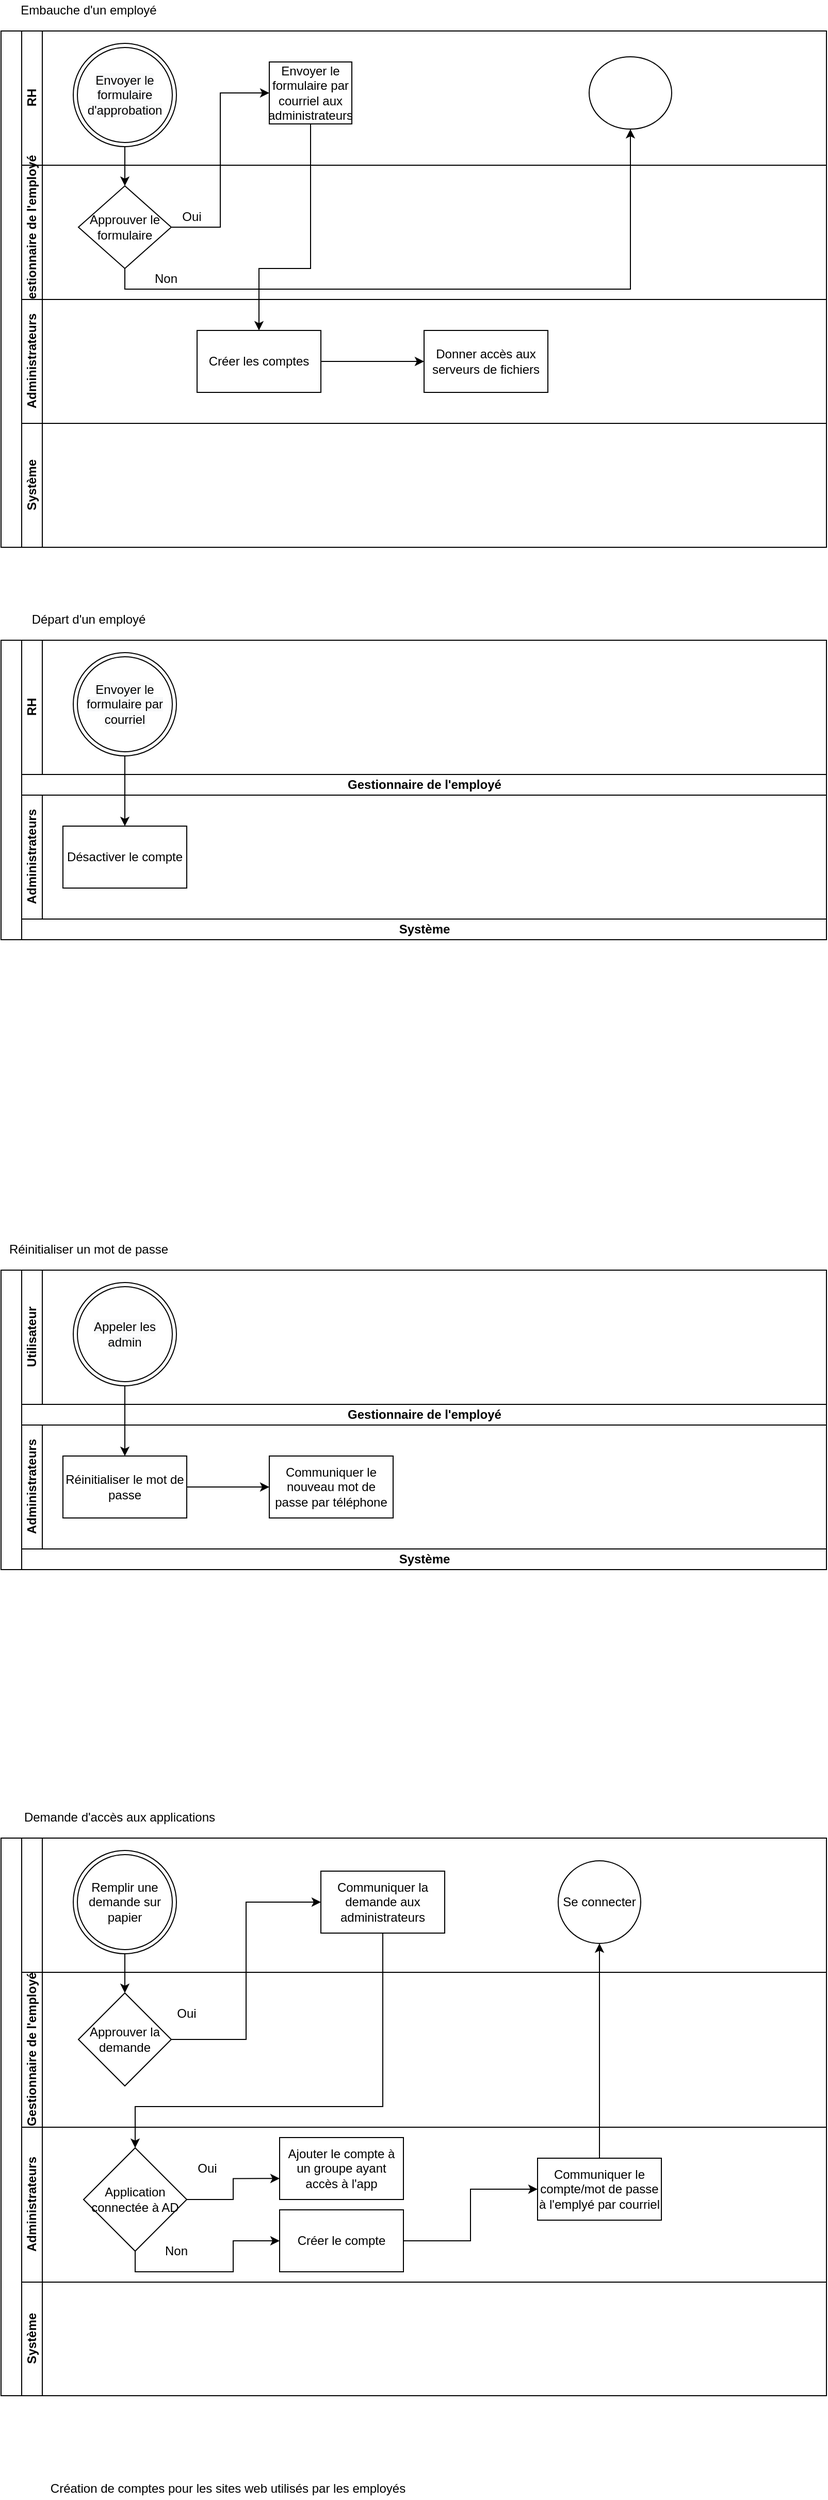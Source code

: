 <mxfile version="15.2.9" type="github">
  <diagram id="prtHgNgQTEPvFCAcTncT" name="Page-1">
    <mxGraphModel dx="1185" dy="662" grid="1" gridSize="10" guides="1" tooltips="1" connect="1" arrows="1" fold="1" page="1" pageScale="1" pageWidth="1654" pageHeight="2336" math="0" shadow="0">
      <root>
        <mxCell id="0" />
        <mxCell id="1" parent="0" />
        <mxCell id="dNxyNK7c78bLwvsdeMH5-19" value="" style="swimlane;html=1;childLayout=stackLayout;resizeParent=1;resizeParentMax=0;horizontal=0;startSize=20;horizontalStack=0;" parent="1" vertex="1">
          <mxGeometry x="120" y="120" width="800" height="500" as="geometry" />
        </mxCell>
        <mxCell id="dNxyNK7c78bLwvsdeMH5-20" value="RH" style="swimlane;html=1;startSize=20;horizontal=0;" parent="dNxyNK7c78bLwvsdeMH5-19" vertex="1">
          <mxGeometry x="20" width="780" height="130" as="geometry" />
        </mxCell>
        <mxCell id="dNxyNK7c78bLwvsdeMH5-30" value="Envoyer le formulaire par courriel aux administrateurs" style="rounded=0;whiteSpace=wrap;html=1;fontFamily=Helvetica;fontSize=12;fontColor=#000000;align=center;" parent="dNxyNK7c78bLwvsdeMH5-20" vertex="1">
          <mxGeometry x="240" y="30" width="80" height="60" as="geometry" />
        </mxCell>
        <mxCell id="dNxyNK7c78bLwvsdeMH5-32" value="" style="ellipse;whiteSpace=wrap;html=1;" parent="dNxyNK7c78bLwvsdeMH5-20" vertex="1">
          <mxGeometry x="550" y="25" width="80" height="70" as="geometry" />
        </mxCell>
        <mxCell id="h7d_n7X5Samg1bgAYFWk-15" value="&lt;span style=&quot;color: rgb(0 , 0 , 0) ; font-family: &amp;#34;helvetica&amp;#34; ; font-size: 12px ; font-style: normal ; font-weight: 400 ; letter-spacing: normal ; text-align: center ; text-indent: 0px ; text-transform: none ; word-spacing: 0px ; background-color: rgb(248 , 249 , 250) ; display: inline ; float: none&quot;&gt;Envoyer le formulaire d&#39;approbation&lt;/span&gt;" style="ellipse;shape=doubleEllipse;whiteSpace=wrap;html=1;aspect=fixed;" vertex="1" parent="dNxyNK7c78bLwvsdeMH5-20">
          <mxGeometry x="50" y="12" width="100" height="100" as="geometry" />
        </mxCell>
        <mxCell id="h7d_n7X5Samg1bgAYFWk-5" value="Gestionnaire de l&#39;employé" style="swimlane;html=1;startSize=20;horizontal=0;" vertex="1" parent="dNxyNK7c78bLwvsdeMH5-19">
          <mxGeometry x="20" y="130" width="780" height="130" as="geometry" />
        </mxCell>
        <mxCell id="h7d_n7X5Samg1bgAYFWk-8" value="Approuver le formulaire" style="rhombus;whiteSpace=wrap;html=1;fontFamily=Helvetica;fontSize=12;fontColor=#000000;align=center;" vertex="1" parent="h7d_n7X5Samg1bgAYFWk-5">
          <mxGeometry x="55" y="20" width="90" height="80" as="geometry" />
        </mxCell>
        <mxCell id="h7d_n7X5Samg1bgAYFWk-13" value="Oui" style="text;html=1;strokeColor=none;fillColor=none;align=center;verticalAlign=middle;whiteSpace=wrap;rounded=0;" vertex="1" parent="h7d_n7X5Samg1bgAYFWk-5">
          <mxGeometry x="145" y="40" width="40" height="20" as="geometry" />
        </mxCell>
        <mxCell id="h7d_n7X5Samg1bgAYFWk-12" value="Non" style="text;html=1;strokeColor=none;fillColor=none;align=center;verticalAlign=middle;whiteSpace=wrap;rounded=0;" vertex="1" parent="h7d_n7X5Samg1bgAYFWk-5">
          <mxGeometry x="120" y="100" width="40" height="20" as="geometry" />
        </mxCell>
        <mxCell id="dNxyNK7c78bLwvsdeMH5-21" value="Administrateurs" style="swimlane;html=1;startSize=20;horizontal=0;" parent="dNxyNK7c78bLwvsdeMH5-19" vertex="1">
          <mxGeometry x="20" y="260" width="780" height="120" as="geometry" />
        </mxCell>
        <mxCell id="h7d_n7X5Samg1bgAYFWk-16" value="Créer les comptes" style="rounded=0;whiteSpace=wrap;html=1;" vertex="1" parent="dNxyNK7c78bLwvsdeMH5-21">
          <mxGeometry x="170" y="30" width="120" height="60" as="geometry" />
        </mxCell>
        <mxCell id="h7d_n7X5Samg1bgAYFWk-18" value="Donner accès aux serveurs de fichiers" style="rounded=0;whiteSpace=wrap;html=1;" vertex="1" parent="dNxyNK7c78bLwvsdeMH5-21">
          <mxGeometry x="390" y="30" width="120" height="60" as="geometry" />
        </mxCell>
        <mxCell id="dNxyNK7c78bLwvsdeMH5-22" value="Système" style="swimlane;html=1;startSize=20;horizontal=0;" parent="dNxyNK7c78bLwvsdeMH5-19" vertex="1">
          <mxGeometry x="20" y="380" width="780" height="120" as="geometry" />
        </mxCell>
        <mxCell id="h7d_n7X5Samg1bgAYFWk-9" style="edgeStyle=orthogonalEdgeStyle;rounded=0;orthogonalLoop=1;jettySize=auto;html=1;entryX=0.5;entryY=0;entryDx=0;entryDy=0;exitX=0.5;exitY=1;exitDx=0;exitDy=0;" edge="1" parent="dNxyNK7c78bLwvsdeMH5-19" source="h7d_n7X5Samg1bgAYFWk-15" target="h7d_n7X5Samg1bgAYFWk-8">
          <mxGeometry relative="1" as="geometry">
            <mxPoint x="120" y="140" as="targetPoint" />
            <mxPoint x="120" y="105.0" as="sourcePoint" />
          </mxGeometry>
        </mxCell>
        <mxCell id="h7d_n7X5Samg1bgAYFWk-11" style="edgeStyle=orthogonalEdgeStyle;rounded=0;orthogonalLoop=1;jettySize=auto;html=1;entryX=0;entryY=0.5;entryDx=0;entryDy=0;" edge="1" parent="dNxyNK7c78bLwvsdeMH5-19" source="h7d_n7X5Samg1bgAYFWk-8" target="dNxyNK7c78bLwvsdeMH5-30">
          <mxGeometry relative="1" as="geometry" />
        </mxCell>
        <mxCell id="h7d_n7X5Samg1bgAYFWk-14" style="edgeStyle=orthogonalEdgeStyle;rounded=0;orthogonalLoop=1;jettySize=auto;html=1;entryX=0.5;entryY=1;entryDx=0;entryDy=0;exitX=0.5;exitY=1;exitDx=0;exitDy=0;" edge="1" parent="dNxyNK7c78bLwvsdeMH5-19" source="h7d_n7X5Samg1bgAYFWk-8" target="dNxyNK7c78bLwvsdeMH5-32">
          <mxGeometry relative="1" as="geometry">
            <mxPoint x="120" y="230" as="sourcePoint" />
          </mxGeometry>
        </mxCell>
        <mxCell id="dNxyNK7c78bLwvsdeMH5-33" value="" style="edgeStyle=orthogonalEdgeStyle;rounded=0;orthogonalLoop=1;jettySize=auto;html=1;endArrow=classic;endFill=1;entryX=0.5;entryY=0;entryDx=0;entryDy=0;" parent="dNxyNK7c78bLwvsdeMH5-19" source="dNxyNK7c78bLwvsdeMH5-30" target="h7d_n7X5Samg1bgAYFWk-16" edge="1">
          <mxGeometry relative="1" as="geometry">
            <mxPoint x="440" y="330" as="targetPoint" />
            <Array as="points">
              <mxPoint x="300" y="230" />
              <mxPoint x="250" y="230" />
            </Array>
          </mxGeometry>
        </mxCell>
        <mxCell id="h7d_n7X5Samg1bgAYFWk-2" value="Embauche d&#39;un employé" style="text;html=1;strokeColor=none;fillColor=none;align=center;verticalAlign=middle;whiteSpace=wrap;rounded=0;" vertex="1" parent="1">
          <mxGeometry x="120" y="90" width="170" height="20" as="geometry" />
        </mxCell>
        <mxCell id="h7d_n7X5Samg1bgAYFWk-17" style="edgeStyle=orthogonalEdgeStyle;rounded=0;orthogonalLoop=1;jettySize=auto;html=1;" edge="1" parent="1" source="h7d_n7X5Samg1bgAYFWk-16">
          <mxGeometry relative="1" as="geometry">
            <mxPoint x="530" y="440" as="targetPoint" />
          </mxGeometry>
        </mxCell>
        <mxCell id="h7d_n7X5Samg1bgAYFWk-19" value="" style="swimlane;html=1;childLayout=stackLayout;resizeParent=1;resizeParentMax=0;horizontal=0;startSize=20;horizontalStack=0;" vertex="1" parent="1">
          <mxGeometry x="120" y="710" width="800" height="290" as="geometry" />
        </mxCell>
        <mxCell id="h7d_n7X5Samg1bgAYFWk-20" value="RH" style="swimlane;html=1;startSize=20;horizontal=0;" vertex="1" parent="h7d_n7X5Samg1bgAYFWk-19">
          <mxGeometry x="20" width="780" height="130" as="geometry" />
        </mxCell>
        <mxCell id="h7d_n7X5Samg1bgAYFWk-23" value="&lt;span style=&quot;color: rgb(0 , 0 , 0) ; font-family: &amp;#34;helvetica&amp;#34; ; font-size: 12px ; font-style: normal ; font-weight: 400 ; letter-spacing: normal ; text-align: center ; text-indent: 0px ; text-transform: none ; word-spacing: 0px ; background-color: rgb(248 , 249 , 250) ; display: inline ; float: none&quot;&gt;Envoyer le formulaire par courriel&lt;/span&gt;" style="ellipse;shape=doubleEllipse;whiteSpace=wrap;html=1;aspect=fixed;" vertex="1" parent="h7d_n7X5Samg1bgAYFWk-20">
          <mxGeometry x="50" y="12" width="100" height="100" as="geometry" />
        </mxCell>
        <mxCell id="h7d_n7X5Samg1bgAYFWk-24" value="Gestionnaire de l&#39;employé" style="swimlane;html=1;startSize=20;horizontal=0;" vertex="1" collapsed="1" parent="h7d_n7X5Samg1bgAYFWk-19">
          <mxGeometry x="20" y="130" width="780" height="20" as="geometry">
            <mxRectangle x="20" y="130" width="780" height="130" as="alternateBounds" />
          </mxGeometry>
        </mxCell>
        <mxCell id="h7d_n7X5Samg1bgAYFWk-28" value="Administrateurs" style="swimlane;html=1;startSize=20;horizontal=0;" vertex="1" parent="h7d_n7X5Samg1bgAYFWk-19">
          <mxGeometry x="20" y="150" width="780" height="120" as="geometry" />
        </mxCell>
        <mxCell id="h7d_n7X5Samg1bgAYFWk-29" value="Désactiver le compte" style="rounded=0;whiteSpace=wrap;html=1;" vertex="1" parent="h7d_n7X5Samg1bgAYFWk-28">
          <mxGeometry x="40" y="30" width="120" height="60" as="geometry" />
        </mxCell>
        <mxCell id="h7d_n7X5Samg1bgAYFWk-31" value="Système" style="swimlane;html=1;startSize=20;horizontal=0;" vertex="1" collapsed="1" parent="h7d_n7X5Samg1bgAYFWk-19">
          <mxGeometry x="20" y="270" width="780" height="20" as="geometry">
            <mxRectangle x="20" y="270" width="780" height="120" as="alternateBounds" />
          </mxGeometry>
        </mxCell>
        <mxCell id="h7d_n7X5Samg1bgAYFWk-32" style="edgeStyle=orthogonalEdgeStyle;rounded=0;orthogonalLoop=1;jettySize=auto;html=1;exitX=0.5;exitY=1;exitDx=0;exitDy=0;" edge="1" parent="h7d_n7X5Samg1bgAYFWk-19" source="h7d_n7X5Samg1bgAYFWk-23" target="h7d_n7X5Samg1bgAYFWk-29">
          <mxGeometry relative="1" as="geometry">
            <mxPoint x="120" y="150" as="targetPoint" />
            <mxPoint x="120" y="105.0" as="sourcePoint" />
          </mxGeometry>
        </mxCell>
        <mxCell id="h7d_n7X5Samg1bgAYFWk-36" value="Départ d&#39;un employé" style="text;html=1;strokeColor=none;fillColor=none;align=center;verticalAlign=middle;whiteSpace=wrap;rounded=0;" vertex="1" parent="1">
          <mxGeometry x="120" y="680" width="170" height="20" as="geometry" />
        </mxCell>
        <mxCell id="h7d_n7X5Samg1bgAYFWk-38" value="" style="swimlane;html=1;childLayout=stackLayout;resizeParent=1;resizeParentMax=0;horizontal=0;startSize=20;horizontalStack=0;" vertex="1" parent="1">
          <mxGeometry x="120" y="1320" width="800" height="290" as="geometry" />
        </mxCell>
        <mxCell id="h7d_n7X5Samg1bgAYFWk-39" value="Utilisateur" style="swimlane;html=1;startSize=20;horizontal=0;" vertex="1" parent="h7d_n7X5Samg1bgAYFWk-38">
          <mxGeometry x="20" width="780" height="130" as="geometry" />
        </mxCell>
        <mxCell id="h7d_n7X5Samg1bgAYFWk-40" value="&lt;span style=&quot;color: rgb(0 , 0 , 0) ; font-family: &amp;#34;helvetica&amp;#34; ; font-size: 12px ; font-style: normal ; font-weight: 400 ; letter-spacing: normal ; text-align: center ; text-indent: 0px ; text-transform: none ; word-spacing: 0px ; background-color: rgb(248 , 249 , 250) ; display: inline ; float: none&quot;&gt;Appeler les admin&lt;/span&gt;" style="ellipse;shape=doubleEllipse;whiteSpace=wrap;html=1;aspect=fixed;" vertex="1" parent="h7d_n7X5Samg1bgAYFWk-39">
          <mxGeometry x="50" y="12" width="100" height="100" as="geometry" />
        </mxCell>
        <mxCell id="h7d_n7X5Samg1bgAYFWk-41" value="Gestionnaire de l&#39;employé" style="swimlane;html=1;startSize=20;horizontal=0;" vertex="1" collapsed="1" parent="h7d_n7X5Samg1bgAYFWk-38">
          <mxGeometry x="20" y="130" width="780" height="20" as="geometry">
            <mxRectangle x="20" y="130" width="780" height="130" as="alternateBounds" />
          </mxGeometry>
        </mxCell>
        <mxCell id="h7d_n7X5Samg1bgAYFWk-42" value="Administrateurs" style="swimlane;html=1;startSize=20;horizontal=0;" vertex="1" parent="h7d_n7X5Samg1bgAYFWk-38">
          <mxGeometry x="20" y="150" width="780" height="120" as="geometry" />
        </mxCell>
        <mxCell id="h7d_n7X5Samg1bgAYFWk-48" style="edgeStyle=orthogonalEdgeStyle;rounded=0;orthogonalLoop=1;jettySize=auto;html=1;" edge="1" parent="h7d_n7X5Samg1bgAYFWk-42" source="h7d_n7X5Samg1bgAYFWk-43" target="h7d_n7X5Samg1bgAYFWk-47">
          <mxGeometry relative="1" as="geometry" />
        </mxCell>
        <mxCell id="h7d_n7X5Samg1bgAYFWk-43" value="Réinitialiser le mot de passe" style="rounded=0;whiteSpace=wrap;html=1;" vertex="1" parent="h7d_n7X5Samg1bgAYFWk-42">
          <mxGeometry x="40" y="30" width="120" height="60" as="geometry" />
        </mxCell>
        <mxCell id="h7d_n7X5Samg1bgAYFWk-47" value="Communiquer le nouveau mot de passe par téléphone" style="rounded=0;whiteSpace=wrap;html=1;" vertex="1" parent="h7d_n7X5Samg1bgAYFWk-42">
          <mxGeometry x="240" y="30" width="120" height="60" as="geometry" />
        </mxCell>
        <mxCell id="h7d_n7X5Samg1bgAYFWk-44" value="Système" style="swimlane;html=1;startSize=20;horizontal=0;" vertex="1" collapsed="1" parent="h7d_n7X5Samg1bgAYFWk-38">
          <mxGeometry x="20" y="270" width="780" height="20" as="geometry">
            <mxRectangle x="20" y="270" width="780" height="120" as="alternateBounds" />
          </mxGeometry>
        </mxCell>
        <mxCell id="h7d_n7X5Samg1bgAYFWk-45" style="edgeStyle=orthogonalEdgeStyle;rounded=0;orthogonalLoop=1;jettySize=auto;html=1;exitX=0.5;exitY=1;exitDx=0;exitDy=0;" edge="1" parent="h7d_n7X5Samg1bgAYFWk-38" source="h7d_n7X5Samg1bgAYFWk-40" target="h7d_n7X5Samg1bgAYFWk-43">
          <mxGeometry relative="1" as="geometry">
            <mxPoint x="120" y="150" as="targetPoint" />
            <mxPoint x="120" y="105.0" as="sourcePoint" />
          </mxGeometry>
        </mxCell>
        <mxCell id="h7d_n7X5Samg1bgAYFWk-46" value="Réinitialiser un mot de passe" style="text;html=1;strokeColor=none;fillColor=none;align=center;verticalAlign=middle;whiteSpace=wrap;rounded=0;" vertex="1" parent="1">
          <mxGeometry x="120" y="1290" width="170" height="20" as="geometry" />
        </mxCell>
        <mxCell id="h7d_n7X5Samg1bgAYFWk-49" value="" style="swimlane;html=1;childLayout=stackLayout;resizeParent=1;resizeParentMax=0;horizontal=0;startSize=20;horizontalStack=0;" vertex="1" parent="1">
          <mxGeometry x="120" y="1870" width="800" height="540" as="geometry" />
        </mxCell>
        <mxCell id="h7d_n7X5Samg1bgAYFWk-50" value="" style="swimlane;html=1;startSize=20;horizontal=0;" vertex="1" parent="h7d_n7X5Samg1bgAYFWk-49">
          <mxGeometry x="20" width="780" height="130" as="geometry" />
        </mxCell>
        <mxCell id="h7d_n7X5Samg1bgAYFWk-51" value="&lt;font face=&quot;helvetica&quot;&gt;Remplir une demande sur papier&lt;/font&gt;" style="ellipse;shape=doubleEllipse;whiteSpace=wrap;html=1;aspect=fixed;" vertex="1" parent="h7d_n7X5Samg1bgAYFWk-50">
          <mxGeometry x="50" y="12" width="100" height="100" as="geometry" />
        </mxCell>
        <mxCell id="h7d_n7X5Samg1bgAYFWk-63" value="Communiquer la demande aux administrateurs" style="rounded=0;whiteSpace=wrap;html=1;" vertex="1" parent="h7d_n7X5Samg1bgAYFWk-50">
          <mxGeometry x="290" y="32" width="120" height="60" as="geometry" />
        </mxCell>
        <mxCell id="h7d_n7X5Samg1bgAYFWk-70" value="Se connecter" style="ellipse;whiteSpace=wrap;html=1;aspect=fixed;fillColor=#FFFFFF;" vertex="1" parent="h7d_n7X5Samg1bgAYFWk-50">
          <mxGeometry x="520" y="22" width="80" height="80" as="geometry" />
        </mxCell>
        <mxCell id="h7d_n7X5Samg1bgAYFWk-52" value="Gestionnaire de l&#39;employé" style="swimlane;html=1;startSize=20;horizontal=0;" vertex="1" parent="h7d_n7X5Samg1bgAYFWk-49">
          <mxGeometry x="20" y="130" width="780" height="150" as="geometry">
            <mxRectangle x="20" y="130" width="780" height="20" as="alternateBounds" />
          </mxGeometry>
        </mxCell>
        <mxCell id="h7d_n7X5Samg1bgAYFWk-60" value="Approuver la demande" style="rhombus;whiteSpace=wrap;html=1;" vertex="1" parent="h7d_n7X5Samg1bgAYFWk-52">
          <mxGeometry x="55" y="20" width="90" height="90" as="geometry" />
        </mxCell>
        <mxCell id="h7d_n7X5Samg1bgAYFWk-62" value="Oui" style="text;html=1;strokeColor=none;fillColor=none;align=center;verticalAlign=middle;whiteSpace=wrap;rounded=0;" vertex="1" parent="h7d_n7X5Samg1bgAYFWk-52">
          <mxGeometry x="140" y="30" width="40" height="20" as="geometry" />
        </mxCell>
        <mxCell id="h7d_n7X5Samg1bgAYFWk-53" value="Administrateurs" style="swimlane;html=1;startSize=20;horizontal=0;" vertex="1" parent="h7d_n7X5Samg1bgAYFWk-49">
          <mxGeometry x="20" y="280" width="780" height="150" as="geometry" />
        </mxCell>
        <mxCell id="h7d_n7X5Samg1bgAYFWk-55" value="Ajouter le compte à un groupe ayant accès à l&#39;app" style="rounded=0;whiteSpace=wrap;html=1;" vertex="1" parent="h7d_n7X5Samg1bgAYFWk-53">
          <mxGeometry x="250" y="10" width="120" height="60" as="geometry" />
        </mxCell>
        <mxCell id="h7d_n7X5Samg1bgAYFWk-56" value="Communiquer le compte/mot de passe à l&#39;emplyé par courriel" style="rounded=0;whiteSpace=wrap;html=1;" vertex="1" parent="h7d_n7X5Samg1bgAYFWk-53">
          <mxGeometry x="500" y="30" width="120" height="60" as="geometry" />
        </mxCell>
        <mxCell id="h7d_n7X5Samg1bgAYFWk-74" style="edgeStyle=orthogonalEdgeStyle;rounded=0;orthogonalLoop=1;jettySize=auto;html=1;entryX=0;entryY=0.661;entryDx=0;entryDy=0;entryPerimeter=0;" edge="1" parent="h7d_n7X5Samg1bgAYFWk-53" source="h7d_n7X5Samg1bgAYFWk-72" target="h7d_n7X5Samg1bgAYFWk-55">
          <mxGeometry relative="1" as="geometry" />
        </mxCell>
        <mxCell id="h7d_n7X5Samg1bgAYFWk-78" style="edgeStyle=orthogonalEdgeStyle;rounded=0;orthogonalLoop=1;jettySize=auto;html=1;entryX=0;entryY=0.5;entryDx=0;entryDy=0;exitX=0.5;exitY=1;exitDx=0;exitDy=0;" edge="1" parent="h7d_n7X5Samg1bgAYFWk-53" source="h7d_n7X5Samg1bgAYFWk-72" target="h7d_n7X5Samg1bgAYFWk-77">
          <mxGeometry relative="1" as="geometry" />
        </mxCell>
        <mxCell id="h7d_n7X5Samg1bgAYFWk-72" value="Application connectée à AD" style="rhombus;whiteSpace=wrap;html=1;fillColor=#FFFFFF;" vertex="1" parent="h7d_n7X5Samg1bgAYFWk-53">
          <mxGeometry x="60" y="20" width="100" height="100" as="geometry" />
        </mxCell>
        <mxCell id="h7d_n7X5Samg1bgAYFWk-76" value="Oui" style="text;html=1;strokeColor=none;fillColor=none;align=center;verticalAlign=middle;whiteSpace=wrap;rounded=0;" vertex="1" parent="h7d_n7X5Samg1bgAYFWk-53">
          <mxGeometry x="160" y="30" width="40" height="20" as="geometry" />
        </mxCell>
        <mxCell id="h7d_n7X5Samg1bgAYFWk-80" style="edgeStyle=orthogonalEdgeStyle;rounded=0;orthogonalLoop=1;jettySize=auto;html=1;entryX=0;entryY=0.5;entryDx=0;entryDy=0;" edge="1" parent="h7d_n7X5Samg1bgAYFWk-53" source="h7d_n7X5Samg1bgAYFWk-77" target="h7d_n7X5Samg1bgAYFWk-56">
          <mxGeometry relative="1" as="geometry" />
        </mxCell>
        <mxCell id="h7d_n7X5Samg1bgAYFWk-77" value="Créer le compte" style="rounded=0;whiteSpace=wrap;html=1;" vertex="1" parent="h7d_n7X5Samg1bgAYFWk-53">
          <mxGeometry x="250" y="80" width="120" height="60" as="geometry" />
        </mxCell>
        <mxCell id="h7d_n7X5Samg1bgAYFWk-79" value="Non" style="text;html=1;strokeColor=none;fillColor=none;align=center;verticalAlign=middle;whiteSpace=wrap;rounded=0;" vertex="1" parent="h7d_n7X5Samg1bgAYFWk-53">
          <mxGeometry x="130" y="110" width="40" height="20" as="geometry" />
        </mxCell>
        <mxCell id="h7d_n7X5Samg1bgAYFWk-57" value="Système" style="swimlane;html=1;startSize=20;horizontal=0;" vertex="1" parent="h7d_n7X5Samg1bgAYFWk-49">
          <mxGeometry x="20" y="430" width="780" height="110" as="geometry">
            <mxRectangle x="20" y="380" width="780" height="20" as="alternateBounds" />
          </mxGeometry>
        </mxCell>
        <mxCell id="h7d_n7X5Samg1bgAYFWk-58" style="edgeStyle=orthogonalEdgeStyle;rounded=0;orthogonalLoop=1;jettySize=auto;html=1;exitX=0.5;exitY=1;exitDx=0;exitDy=0;entryX=0.5;entryY=0;entryDx=0;entryDy=0;" edge="1" parent="h7d_n7X5Samg1bgAYFWk-49" source="h7d_n7X5Samg1bgAYFWk-51" target="h7d_n7X5Samg1bgAYFWk-60">
          <mxGeometry relative="1" as="geometry">
            <mxPoint x="120" y="130" as="targetPoint" />
            <mxPoint x="120" y="105.0" as="sourcePoint" />
          </mxGeometry>
        </mxCell>
        <mxCell id="h7d_n7X5Samg1bgAYFWk-64" style="edgeStyle=orthogonalEdgeStyle;rounded=0;orthogonalLoop=1;jettySize=auto;html=1;entryX=0;entryY=0.5;entryDx=0;entryDy=0;" edge="1" parent="h7d_n7X5Samg1bgAYFWk-49" source="h7d_n7X5Samg1bgAYFWk-60" target="h7d_n7X5Samg1bgAYFWk-63">
          <mxGeometry relative="1" as="geometry" />
        </mxCell>
        <mxCell id="h7d_n7X5Samg1bgAYFWk-66" style="edgeStyle=orthogonalEdgeStyle;rounded=0;orthogonalLoop=1;jettySize=auto;html=1;entryX=0.5;entryY=0;entryDx=0;entryDy=0;" edge="1" parent="h7d_n7X5Samg1bgAYFWk-49" source="h7d_n7X5Samg1bgAYFWk-63" target="h7d_n7X5Samg1bgAYFWk-72">
          <mxGeometry relative="1" as="geometry">
            <Array as="points">
              <mxPoint x="370" y="260" />
              <mxPoint x="130" y="260" />
            </Array>
          </mxGeometry>
        </mxCell>
        <mxCell id="h7d_n7X5Samg1bgAYFWk-71" style="edgeStyle=orthogonalEdgeStyle;rounded=0;orthogonalLoop=1;jettySize=auto;html=1;entryX=0.5;entryY=1;entryDx=0;entryDy=0;" edge="1" parent="h7d_n7X5Samg1bgAYFWk-49" source="h7d_n7X5Samg1bgAYFWk-56" target="h7d_n7X5Samg1bgAYFWk-70">
          <mxGeometry relative="1" as="geometry" />
        </mxCell>
        <mxCell id="h7d_n7X5Samg1bgAYFWk-59" value="Demande d&#39;accès aux applications" style="text;html=1;strokeColor=none;fillColor=none;align=center;verticalAlign=middle;whiteSpace=wrap;rounded=0;" vertex="1" parent="1">
          <mxGeometry x="120" y="1840" width="230" height="20" as="geometry" />
        </mxCell>
        <mxCell id="h7d_n7X5Samg1bgAYFWk-81" value="Création de comptes pour les sites web utilisés par les employés" style="text;html=1;strokeColor=none;fillColor=none;align=center;verticalAlign=middle;whiteSpace=wrap;rounded=0;" vertex="1" parent="1">
          <mxGeometry x="150" y="2490" width="380" height="20" as="geometry" />
        </mxCell>
      </root>
    </mxGraphModel>
  </diagram>
</mxfile>
